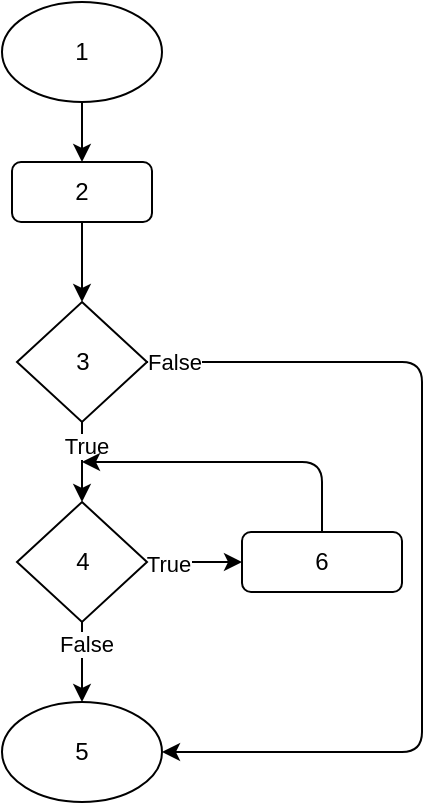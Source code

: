 <mxfile>
    <diagram id="K4rEXOS3665RwJanMOdr" name="Page-1">
        <mxGraphModel dx="1179" dy="597" grid="1" gridSize="10" guides="1" tooltips="1" connect="1" arrows="1" fold="1" page="1" pageScale="1" pageWidth="827" pageHeight="1169" math="0" shadow="0">
            <root>
                <mxCell id="0"/>
                <mxCell id="1" parent="0"/>
                <mxCell id="5" style="edgeStyle=none;html=1;entryX=0.5;entryY=0;entryDx=0;entryDy=0;" parent="1" source="2" target="4" edge="1">
                    <mxGeometry relative="1" as="geometry"/>
                </mxCell>
                <mxCell id="2" value="1" style="ellipse;whiteSpace=wrap;html=1;" parent="1" vertex="1">
                    <mxGeometry x="60" y="40" width="80" height="50" as="geometry"/>
                </mxCell>
                <mxCell id="9" style="edgeStyle=none;html=1;entryX=0.5;entryY=0;entryDx=0;entryDy=0;" parent="1" source="3" target="8" edge="1">
                    <mxGeometry relative="1" as="geometry"/>
                </mxCell>
                <mxCell id="17" value="True" style="edgeLabel;html=1;align=center;verticalAlign=middle;resizable=0;points=[];" parent="9" vertex="1" connectable="0">
                    <mxGeometry x="-0.413" y="2" relative="1" as="geometry">
                        <mxPoint as="offset"/>
                    </mxGeometry>
                </mxCell>
                <mxCell id="18" style="edgeStyle=none;html=1;entryX=1;entryY=0.5;entryDx=0;entryDy=0;" parent="1" source="3" edge="1" target="14">
                    <mxGeometry relative="1" as="geometry">
                        <mxPoint x="200" y="550" as="targetPoint"/>
                        <Array as="points">
                            <mxPoint x="270" y="220"/>
                            <mxPoint x="270" y="415"/>
                        </Array>
                    </mxGeometry>
                </mxCell>
                <mxCell id="19" value="False" style="edgeLabel;html=1;align=center;verticalAlign=middle;resizable=0;points=[];" parent="18" vertex="1" connectable="0">
                    <mxGeometry x="-0.971" y="2" relative="1" as="geometry">
                        <mxPoint x="7" y="2" as="offset"/>
                    </mxGeometry>
                </mxCell>
                <mxCell id="3" value="3" style="rhombus;whiteSpace=wrap;html=1;" parent="1" vertex="1">
                    <mxGeometry x="67.5" y="190" width="65" height="60" as="geometry"/>
                </mxCell>
                <mxCell id="7" style="edgeStyle=none;html=1;entryX=0.5;entryY=0;entryDx=0;entryDy=0;" parent="1" source="4" target="3" edge="1">
                    <mxGeometry relative="1" as="geometry"/>
                </mxCell>
                <mxCell id="4" value="2" style="rounded=1;whiteSpace=wrap;html=1;" parent="1" vertex="1">
                    <mxGeometry x="65" y="120" width="70" height="30" as="geometry"/>
                </mxCell>
                <mxCell id="11" style="edgeStyle=none;html=1;entryX=0;entryY=0.5;entryDx=0;entryDy=0;" parent="1" source="8" target="10" edge="1">
                    <mxGeometry relative="1" as="geometry"/>
                </mxCell>
                <mxCell id="12" value="True" style="edgeLabel;html=1;align=center;verticalAlign=middle;resizable=0;points=[];" parent="11" vertex="1" connectable="0">
                    <mxGeometry x="-0.554" y="-1" relative="1" as="geometry">
                        <mxPoint as="offset"/>
                    </mxGeometry>
                </mxCell>
                <mxCell id="15" style="edgeStyle=none;html=1;entryX=0.5;entryY=0;entryDx=0;entryDy=0;" parent="1" source="8" target="14" edge="1">
                    <mxGeometry relative="1" as="geometry"/>
                </mxCell>
                <mxCell id="16" value="False" style="edgeLabel;html=1;align=center;verticalAlign=middle;resizable=0;points=[];" parent="15" vertex="1" connectable="0">
                    <mxGeometry x="-0.475" y="2" relative="1" as="geometry">
                        <mxPoint as="offset"/>
                    </mxGeometry>
                </mxCell>
                <mxCell id="8" value="4" style="rhombus;whiteSpace=wrap;html=1;" parent="1" vertex="1">
                    <mxGeometry x="67.5" y="290" width="65" height="60" as="geometry"/>
                </mxCell>
                <mxCell id="13" style="edgeStyle=none;html=1;" parent="1" source="10" edge="1">
                    <mxGeometry relative="1" as="geometry">
                        <mxPoint x="100" y="270" as="targetPoint"/>
                        <Array as="points">
                            <mxPoint x="220" y="270"/>
                        </Array>
                    </mxGeometry>
                </mxCell>
                <mxCell id="10" value="6" style="rounded=1;whiteSpace=wrap;html=1;" parent="1" vertex="1">
                    <mxGeometry x="180" y="305" width="80" height="30" as="geometry"/>
                </mxCell>
                <mxCell id="14" value="5" style="ellipse;whiteSpace=wrap;html=1;" parent="1" vertex="1">
                    <mxGeometry x="60" y="390" width="80" height="50" as="geometry"/>
                </mxCell>
            </root>
        </mxGraphModel>
    </diagram>
</mxfile>